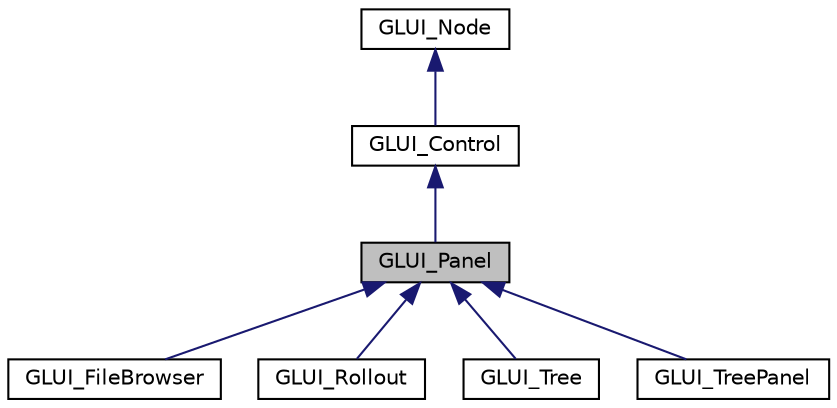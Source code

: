 digraph "GLUI_Panel"
{
  edge [fontname="Helvetica",fontsize="10",labelfontname="Helvetica",labelfontsize="10"];
  node [fontname="Helvetica",fontsize="10",shape=record];
  Node1 [label="GLUI_Panel",height=0.2,width=0.4,color="black", fillcolor="grey75", style="filled", fontcolor="black"];
  Node2 -> Node1 [dir="back",color="midnightblue",fontsize="10",style="solid",fontname="Helvetica"];
  Node2 [label="GLUI_Control",height=0.2,width=0.4,color="black", fillcolor="white", style="filled",URL="$class_g_l_u_i___control.html"];
  Node3 -> Node2 [dir="back",color="midnightblue",fontsize="10",style="solid",fontname="Helvetica"];
  Node3 [label="GLUI_Node",height=0.2,width=0.4,color="black", fillcolor="white", style="filled",URL="$class_g_l_u_i___node.html"];
  Node1 -> Node4 [dir="back",color="midnightblue",fontsize="10",style="solid",fontname="Helvetica"];
  Node4 [label="GLUI_FileBrowser",height=0.2,width=0.4,color="black", fillcolor="white", style="filled",URL="$class_g_l_u_i___file_browser.html"];
  Node1 -> Node5 [dir="back",color="midnightblue",fontsize="10",style="solid",fontname="Helvetica"];
  Node5 [label="GLUI_Rollout",height=0.2,width=0.4,color="black", fillcolor="white", style="filled",URL="$class_g_l_u_i___rollout.html"];
  Node1 -> Node6 [dir="back",color="midnightblue",fontsize="10",style="solid",fontname="Helvetica"];
  Node6 [label="GLUI_Tree",height=0.2,width=0.4,color="black", fillcolor="white", style="filled",URL="$class_g_l_u_i___tree.html"];
  Node1 -> Node7 [dir="back",color="midnightblue",fontsize="10",style="solid",fontname="Helvetica"];
  Node7 [label="GLUI_TreePanel",height=0.2,width=0.4,color="black", fillcolor="white", style="filled",URL="$class_g_l_u_i___tree_panel.html"];
}
